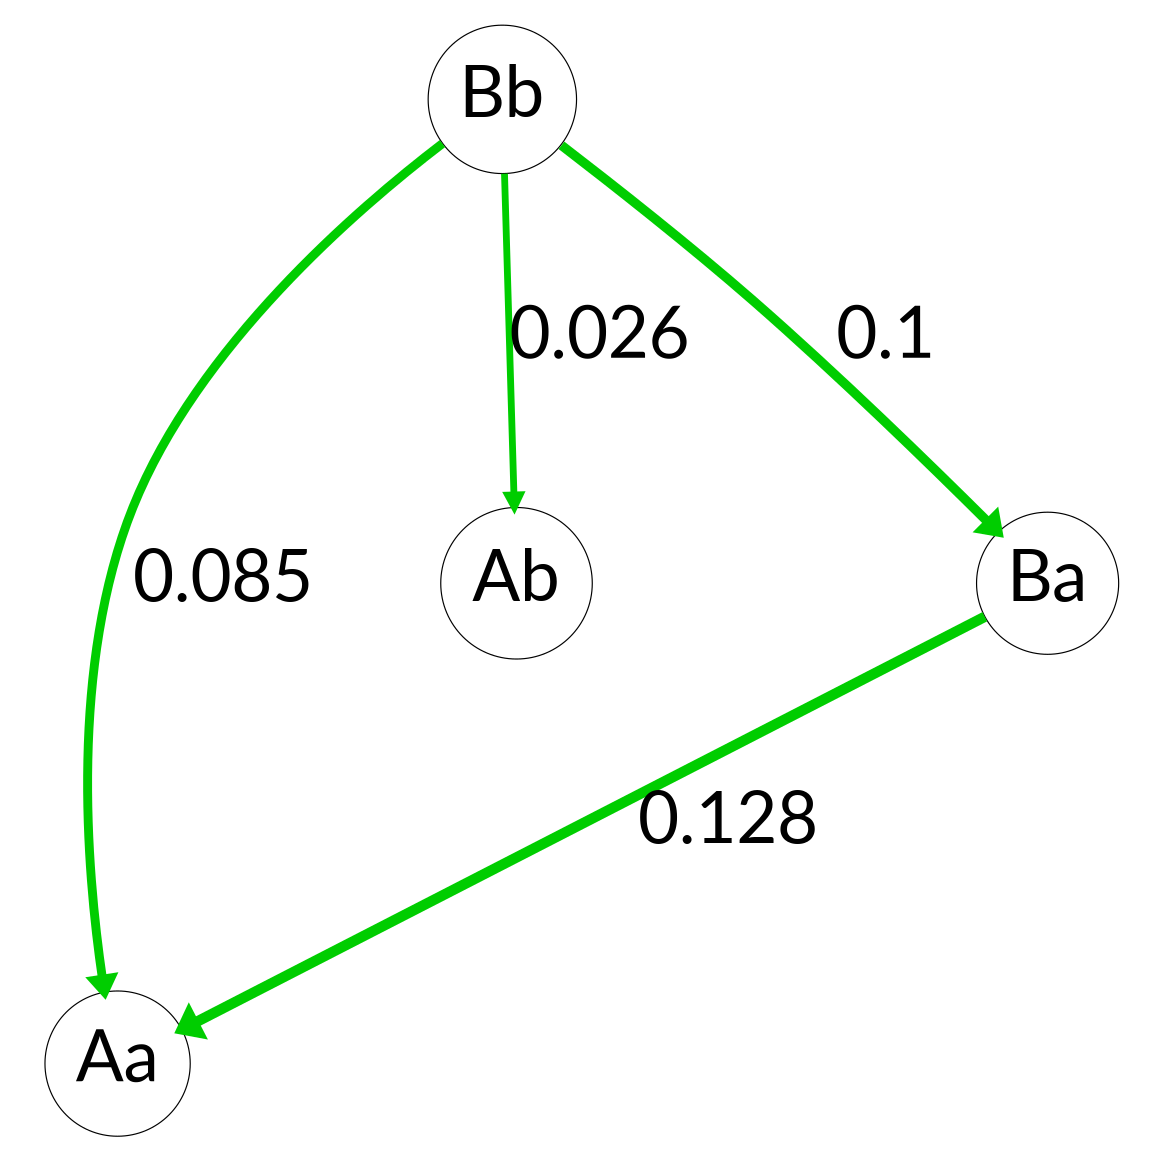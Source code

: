 // Invasion Network
digraph "164-invasion-network" {
	graph [dpi=200 fixedsize=false lheight=100 lwidth=100 nodesep=3 pad=0.3 ranksep=3 ratio=1 size="7.75,10.25"]
	node [fontcolor=black fontname=Lato fontsize=60]
	edge [fontname=Lato fontsize=60 weight=1]
	Aa [pos="0,0" shape=circle]
	Ab [pos="0,1" shape=circle]
	Ba [pos="1,0" shape=circle]
	Bb [pos="1,1" shape=circle]
	Ba -> Aa [label=0.128 arrowsize=1.1280000000000001 color=green3 penwidth=8.84]
	Bb -> Aa [label=0.085 arrowsize=1.085 color=green3 penwidth=7.550000000000001]
	Bb -> Ab [label=0.026 arrowsize=1.026 color=green3 penwidth=5.78]
	Bb -> Ba [label=0.1 arrowsize=1.1 color=green3 penwidth=8.0]
}

